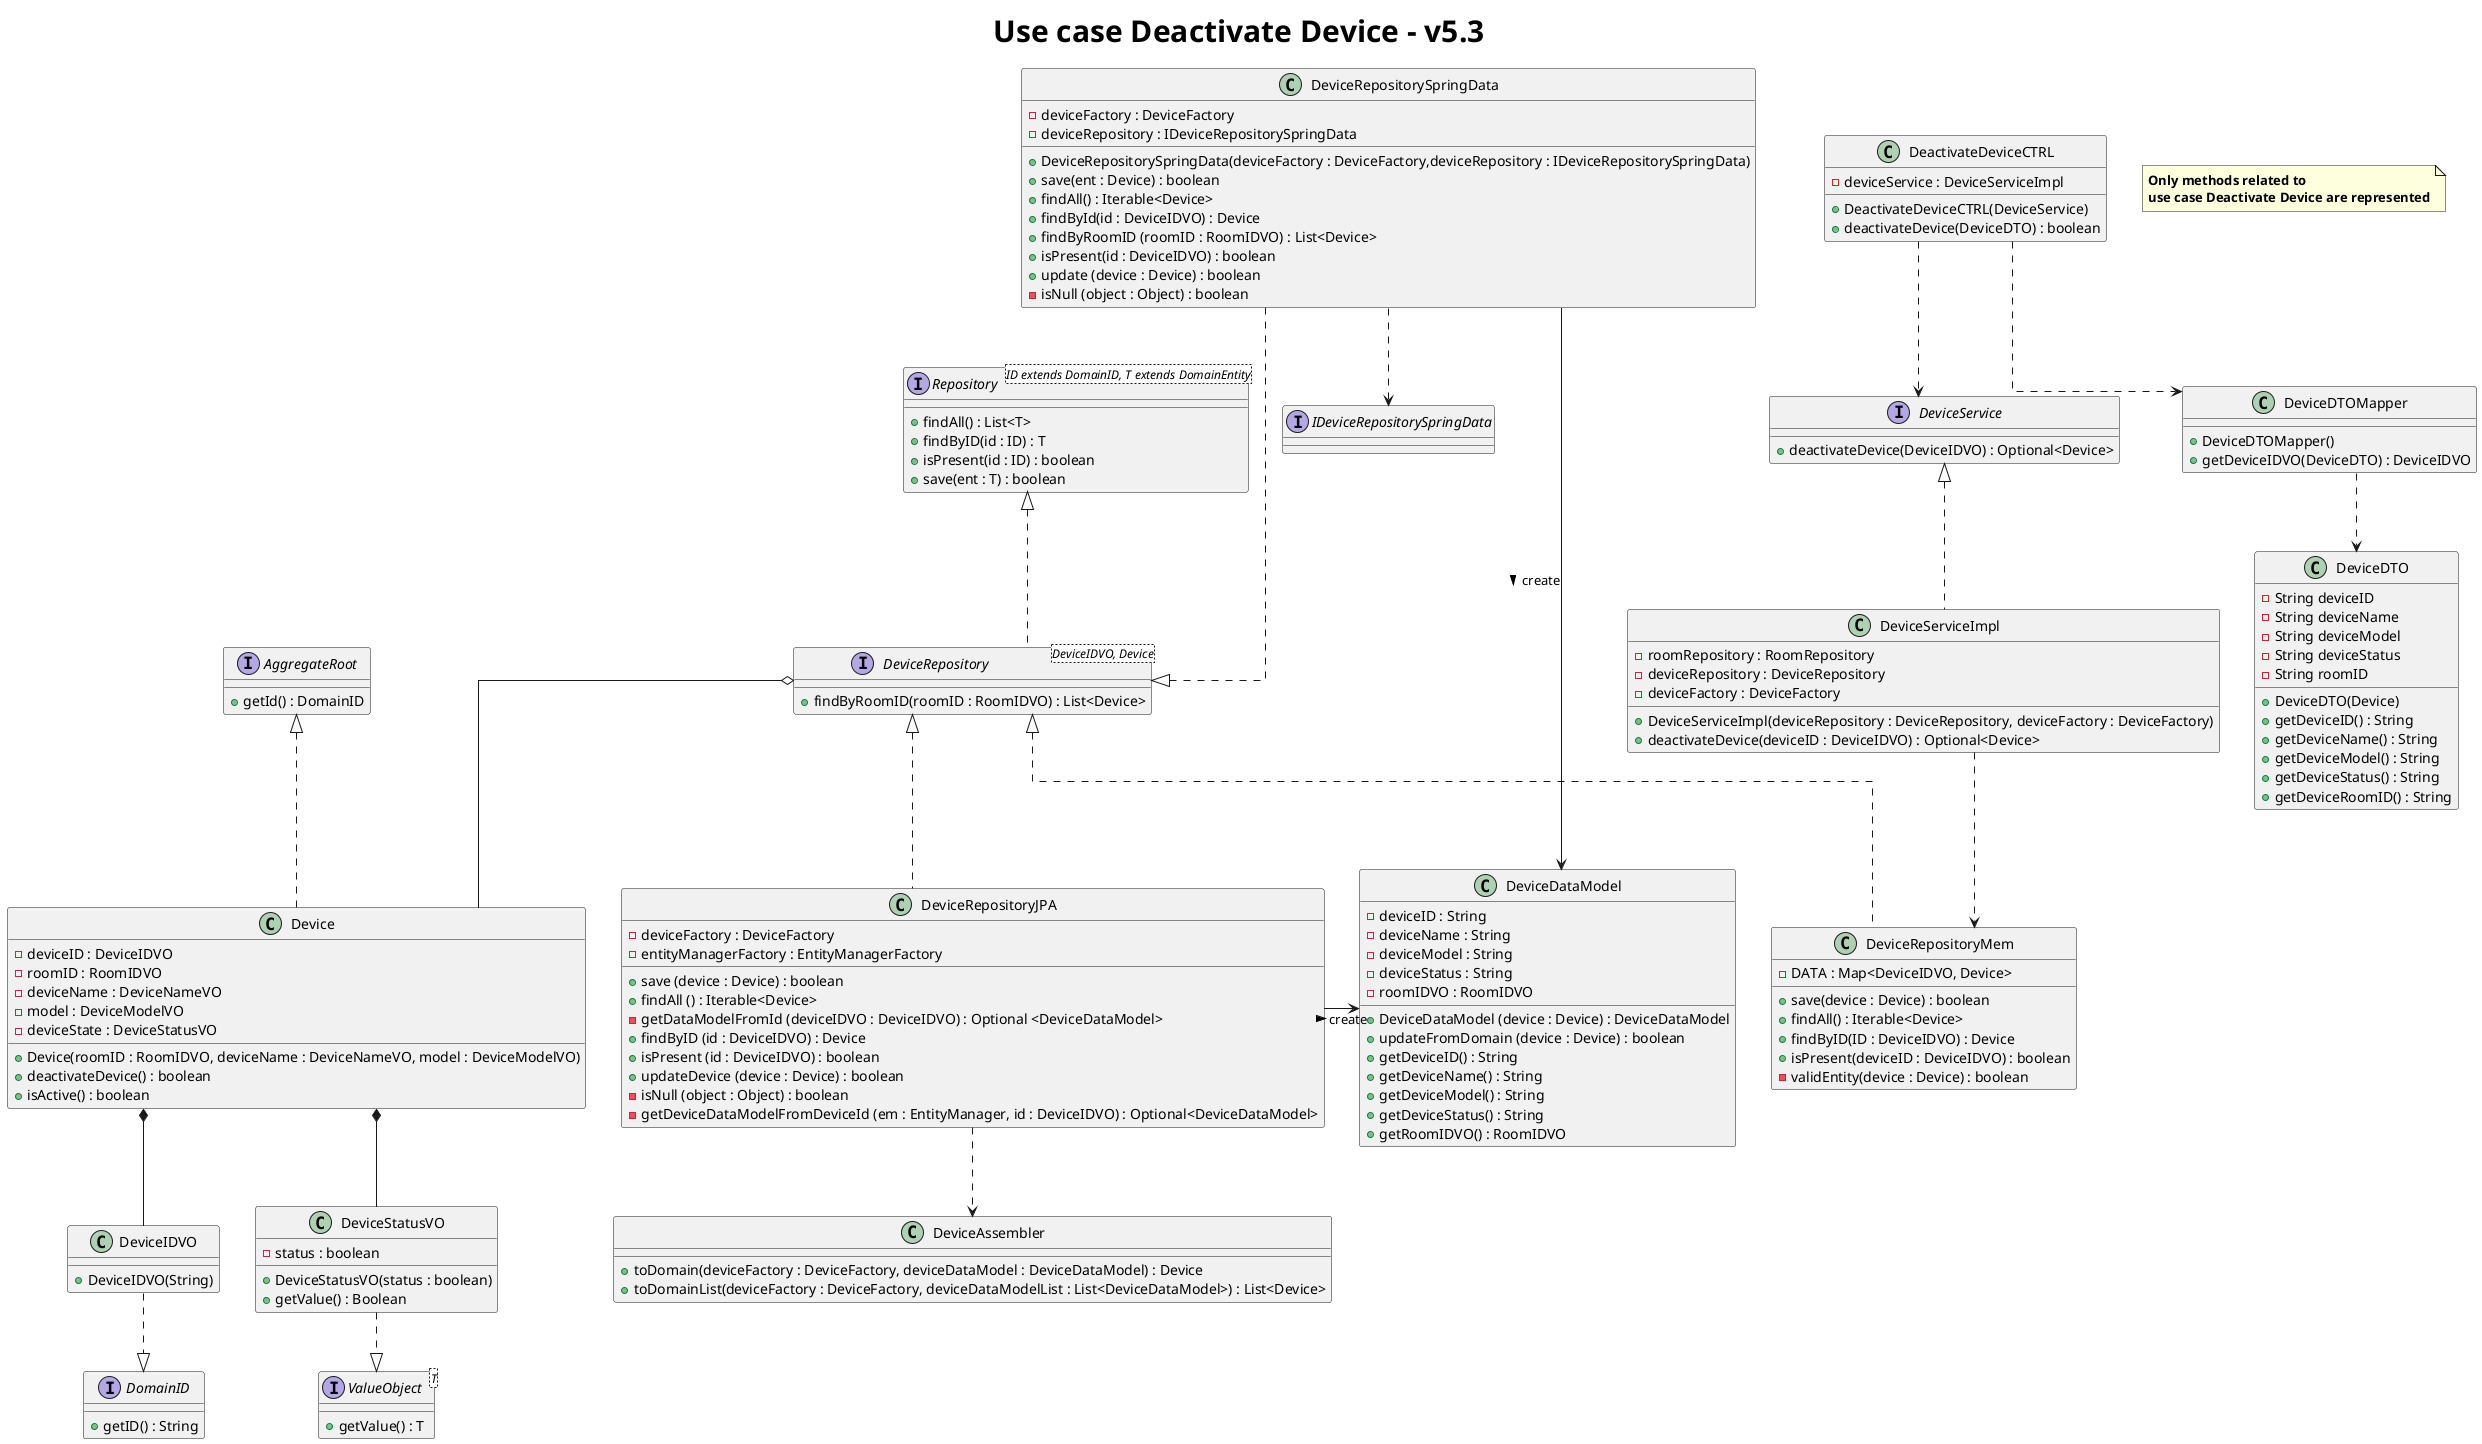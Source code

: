 @startuml
title <size: 30> Use case Deactivate Device - v5.3
note "<b>Only methods related to\n<b>use case Deactivate Device are represented" as N1
skinparam linetype ortho

class DeactivateDeviceCTRL {
    - deviceService : DeviceServiceImpl
    + DeactivateDeviceCTRL(DeviceService)
    + deactivateDevice(DeviceDTO) : boolean
}

class DeviceDTOMapper {
    + DeviceDTOMapper()
    + getDeviceIDVO(DeviceDTO) : DeviceIDVO
}

class DeviceDTO{
- String deviceID
- String deviceName
- String deviceModel
- String deviceStatus
- String roomID

+ DeviceDTO(Device)
+ getDeviceID() : String
+ getDeviceName() : String
+ getDeviceModel() : String
+ getDeviceStatus() : String
+ getDeviceRoomID() : String
}

interface DomainID{
    + getID() : String
}

class DeviceIDVO {
    + DeviceIDVO(String)
}

class DeviceRepositoryMem {
     - DATA : Map<DeviceIDVO, Device>

     + save(device : Device) : boolean
     + findAll() : Iterable<Device>
     + findByID(ID : DeviceIDVO) : Device
     + isPresent(deviceID : DeviceIDVO) : boolean
     - validEntity(device : Device) : boolean
}

class DeviceRepositoryJPA {
    - deviceFactory : DeviceFactory
    - entityManagerFactory : EntityManagerFactory
    + save (device : Device) : boolean
    + findAll () : Iterable<Device>
    - getDataModelFromId (deviceIDVO : DeviceIDVO) : Optional <DeviceDataModel>
    + findByID (id : DeviceIDVO) : Device
    + isPresent (id : DeviceIDVO) : boolean
    + updateDevice (device : Device) : boolean
    - isNull (object : Object) : boolean
    - getDeviceDataModelFromDeviceId (em : EntityManager, id : DeviceIDVO) : Optional<DeviceDataModel>
}
interface IDeviceRepositorySpringData {

}

class DeviceRepositorySpringData {
    - deviceFactory : DeviceFactory
    - deviceRepository : IDeviceRepositorySpringData
    + DeviceRepositorySpringData(deviceFactory : DeviceFactory,deviceRepository : IDeviceRepositorySpringData)
    + save(ent : Device) : boolean
    + findAll() : Iterable<Device>
    + findById(id : DeviceIDVO) : Device
    + findByRoomID (roomID : RoomIDVO) : List<Device>
    + isPresent(id : DeviceIDVO) : boolean
    + update (device : Device) : boolean
    - isNull (object : Object) : boolean
}

class DeviceDataModel {
    - deviceID : String
    - deviceName : String
    - deviceModel : String
    - deviceStatus : String
    - roomIDVO : RoomIDVO
    + DeviceDataModel (device : Device) : DeviceDataModel
    + updateFromDomain (device : Device) : boolean
    + getDeviceID() : String
    + getDeviceName() : String
    + getDeviceModel() : String
    + getDeviceStatus() : String
    + getRoomIDVO() : RoomIDVO

}

class DeviceAssembler {
    + toDomain(deviceFactory : DeviceFactory, deviceDataModel : DeviceDataModel) : Device
    + toDomainList(deviceFactory : DeviceFactory, deviceDataModelList : List<DeviceDataModel>) : List<Device>
}

interface DeviceService {
    + deactivateDevice(DeviceIDVO) : Optional<Device>
}

class DeviceServiceImpl {
    - roomRepository : RoomRepository
    - deviceRepository : DeviceRepository
    - deviceFactory : DeviceFactory

    + DeviceServiceImpl(deviceRepository : DeviceRepository, deviceFactory : DeviceFactory)
    + deactivateDevice(deviceID : DeviceIDVO) : Optional<Device>
}


interface Repository<ID extends DomainID, T extends DomainEntity> {
    + findAll() : List<T>
    + findByID(id : ID) : T
    + isPresent(id : ID) : boolean
    + save(ent : T) : boolean
}

interface DeviceRepository<DeviceIDVO, Device> {
    + findByRoomID(roomID : RoomIDVO) : List<Device>

}

interface ValueObject<T> {
     + getValue() : T
}

class DeviceStatusVO {
    - status : boolean
    + DeviceStatusVO(status : boolean)
    + getValue() : Boolean

}

interface AggregateRoot {
     + getId() : DomainID
}

class Device {
   - deviceID : DeviceIDVO
   - roomID : RoomIDVO
   - deviceName : DeviceNameVO
   - model : DeviceModelVO
   - deviceState : DeviceStatusVO
   + Device(roomID : RoomIDVO, deviceName : DeviceNameVO, model : DeviceModelVO)
   + deactivateDevice() : boolean
   + isActive() : boolean
}



DeactivateDeviceCTRL ..> DeviceService
DeactivateDeviceCTRL ..> DeviceDTOMapper
DeviceServiceImpl ..> DeviceRepositoryMem

DeviceDTOMapper ..> DeviceDTO

DomainID <|..up DeviceIDVO

DeviceRepository o-- Device
Repository <|.. DeviceRepository
DeviceRepository <|.. DeviceRepositoryMem
DeviceRepository <|.. DeviceRepositoryJPA
DeviceRepositoryJPA ..> DeviceAssembler
DeviceRepositoryJPA -> DeviceDataModel : create >
DeviceRepositorySpringData --.|> DeviceRepository
DeviceRepositorySpringData ..> IDeviceRepositorySpringData
DeviceRepositorySpringData -> DeviceDataModel : create >

Device ..up|> AggregateRoot

Device *-- DeviceIDVO
Device *-- DeviceStatusVO
DeviceService <|.. DeviceServiceImpl


ValueObject <|..up DeviceStatusVO

@enduml
